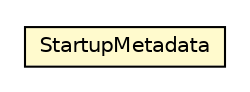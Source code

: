 #!/usr/local/bin/dot
#
# Class diagram 
# Generated by UMLGraph version R5_6-24-gf6e263 (http://www.umlgraph.org/)
#

digraph G {
	edge [fontname="Helvetica",fontsize=10,labelfontname="Helvetica",labelfontsize=10];
	node [fontname="Helvetica",fontsize=10,shape=plaintext];
	nodesep=0.25;
	ranksep=0.5;
	// com.orientechnologies.orient.core.storage.impl.local.OAbstractPaginatedStorage.StartupMetadata
	c1428401 [label=<<table title="com.orientechnologies.orient.core.storage.impl.local.OAbstractPaginatedStorage.StartupMetadata" border="0" cellborder="1" cellspacing="0" cellpadding="2" port="p" bgcolor="lemonChiffon" href="./OAbstractPaginatedStorage.StartupMetadata.html">
		<tr><td><table border="0" cellspacing="0" cellpadding="1">
<tr><td align="center" balign="center"> StartupMetadata </td></tr>
		</table></td></tr>
		</table>>, URL="./OAbstractPaginatedStorage.StartupMetadata.html", fontname="Helvetica", fontcolor="black", fontsize=10.0];
}

